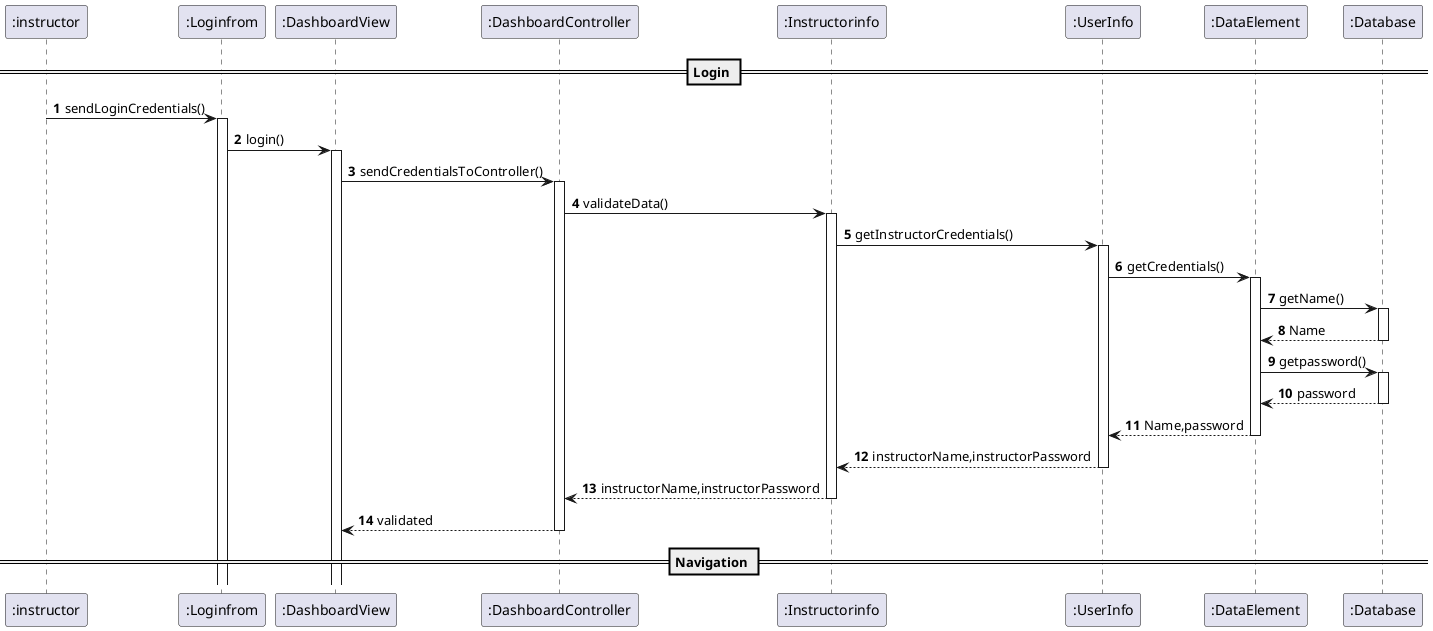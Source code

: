 @startuml
autonumber

' ###### initilaization of the model ########

== Login ==
":instructor"  ->  ":Loginfrom" ++: sendLoginCredentials()
":Loginfrom" -> ":DashboardView"++: login()
":DashboardView" -> ":DashboardController"++: sendCredentialsToController()
":DashboardController" -> ":Instructorinfo"++: validateData()
":Instructorinfo" -> ":UserInfo"++: getInstructorCredentials()
":UserInfo" -> ":DataElement"++: getCredentials()
":DataElement" -> ":Database"++: getName()
":Database" --> ":DataElement"--: Name
":DataElement" -> ":Database"++: getpassword()
":Database" --> ":DataElement"--: password
":DataElement" --> ":UserInfo"--: Name,password
":UserInfo" --> ":Instructorinfo"--: instructorName,instructorPassword
":Instructorinfo" --> ":DashboardController"--: instructorName,instructorPassword
":DashboardController" --> ":DashboardView"--: validated

== Navigation ==
@enduml